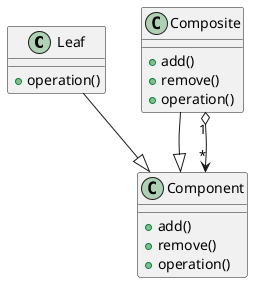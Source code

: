 @startuml Composite

class Leaf {
    + operation()
}

class Composite {
    + add()
    + remove()
    + operation()
}

class Component {
    + add()
    + remove()
    + operation()
}

Leaf --|> Component
Composite --|> Component
Composite "1" o--> "*" Component

@enduml

